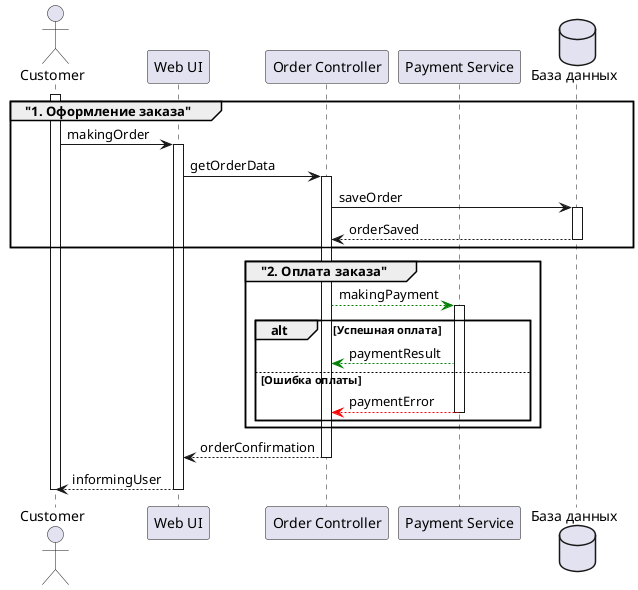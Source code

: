 @startuml
actor Customer as U
participant "Web UI" as UI
participant "Order Controller" as OC
participant "Payment Service" as PS
database "База данных" as DB
activate U
group "1. Оформление заказа"
    U -> UI : makingOrder
    activate UI
    UI -> OC : getOrderData
    activate OC
    OC -> DB : saveOrder
    activate DB
    DB --> OC :orderSaved
    deactivate DB
end
'2. Оплата заказа
group "2. Оплата заказа"
    OC -[#green]-> PS : makingPayment
    activate PS
    alt Успешная оплата
        PS -[#green]--> OC : paymentResult
    else Ошибка оплаты
        PS -[#red]--> OC : paymentError
        deactivate PS
	end	
end
OC --> UI : orderConfirmation
deactivate OC
UI --> U : informingUser
deactivate UI
deactivate U
@enduml